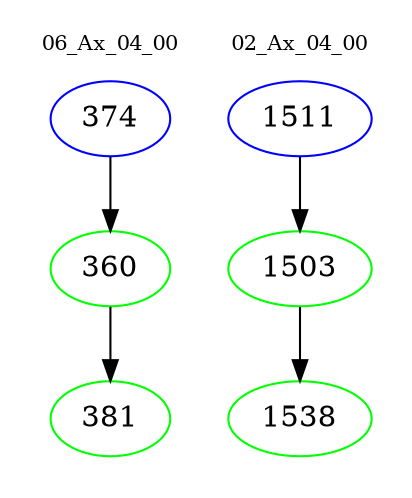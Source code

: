digraph{
subgraph cluster_0 {
color = white
label = "06_Ax_04_00";
fontsize=10;
T0_374 [label="374", color="blue"]
T0_374 -> T0_360 [color="black"]
T0_360 [label="360", color="green"]
T0_360 -> T0_381 [color="black"]
T0_381 [label="381", color="green"]
}
subgraph cluster_1 {
color = white
label = "02_Ax_04_00";
fontsize=10;
T1_1511 [label="1511", color="blue"]
T1_1511 -> T1_1503 [color="black"]
T1_1503 [label="1503", color="green"]
T1_1503 -> T1_1538 [color="black"]
T1_1538 [label="1538", color="green"]
}
}
